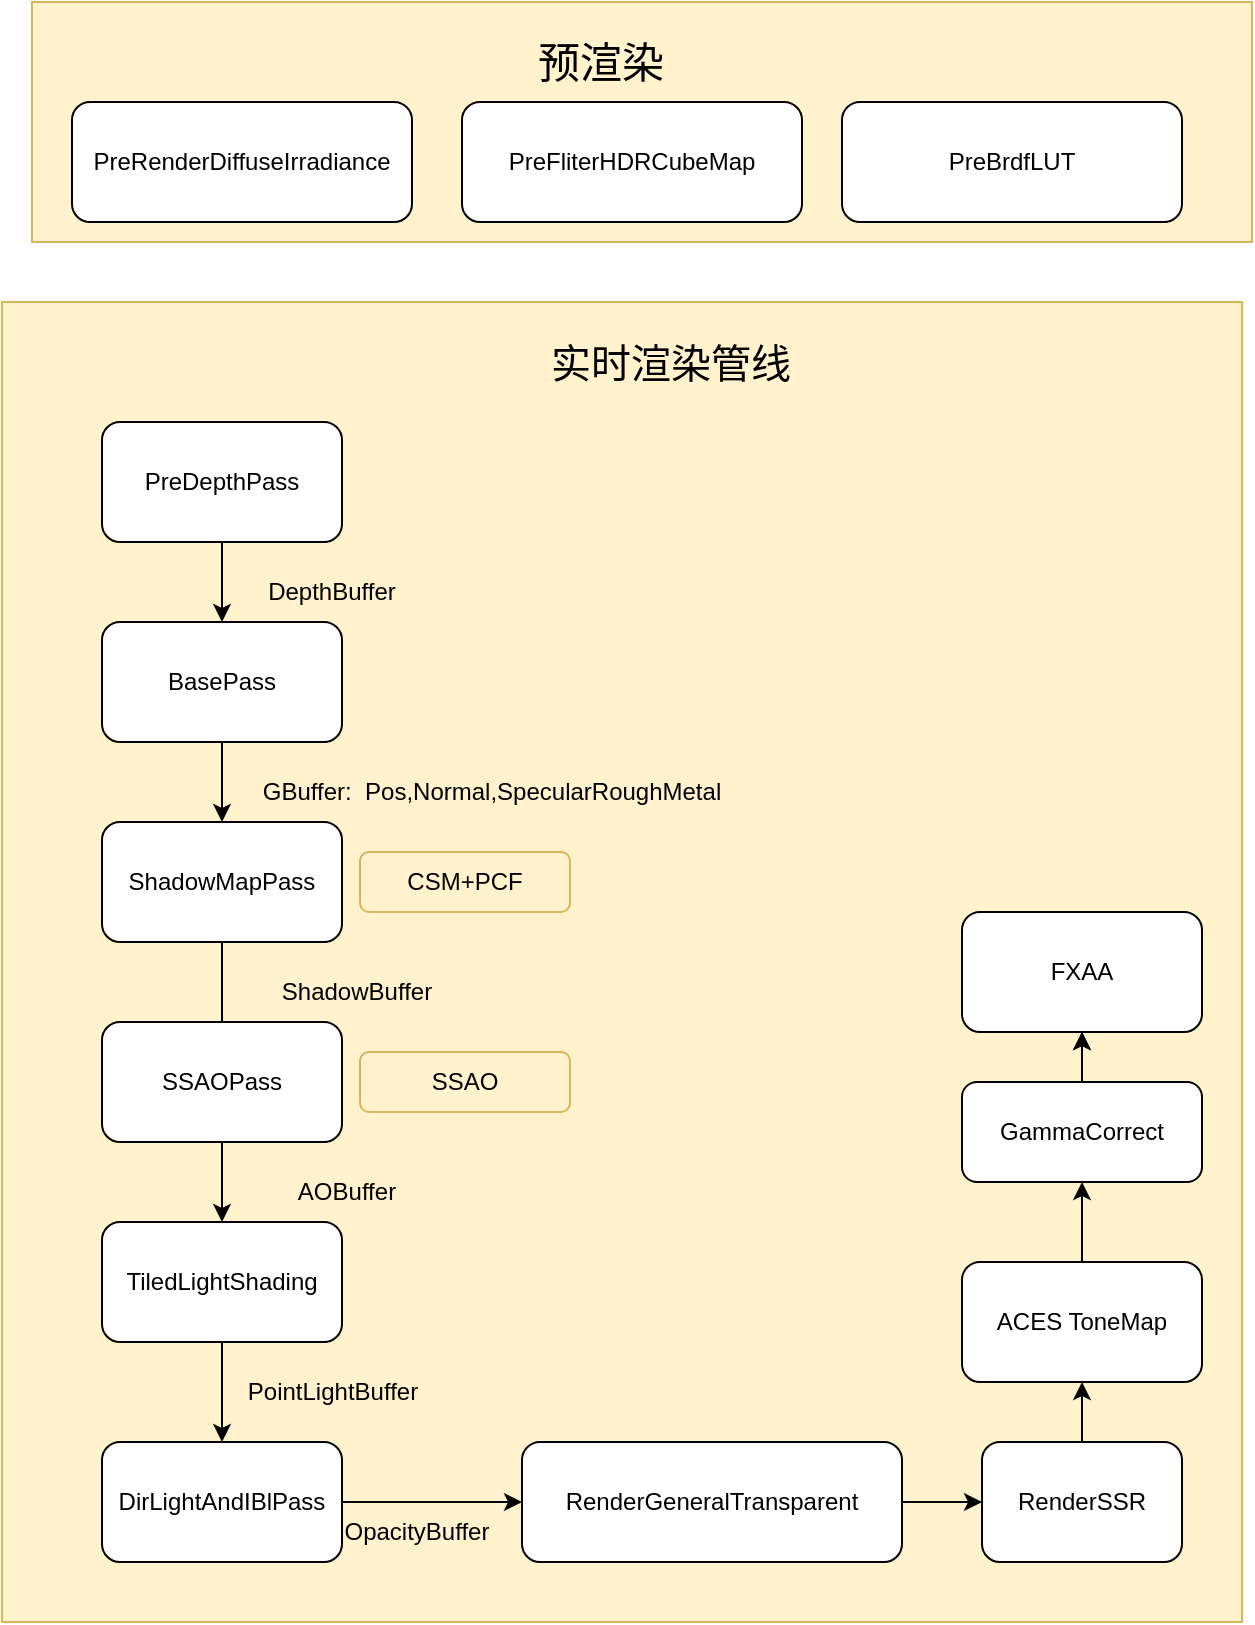 <mxfile version="14.6.1" type="github">
  <diagram id="B8CmKDwyGbyVNqopFrgM" name="Page-1">
    <mxGraphModel dx="1422" dy="1931" grid="1" gridSize="10" guides="1" tooltips="1" connect="1" arrows="1" fold="1" page="1" pageScale="1" pageWidth="827" pageHeight="1169" math="0" shadow="0">
      <root>
        <mxCell id="0" />
        <mxCell id="1" parent="0" />
        <mxCell id="Le8qK9793g7wIc5CrF22-37" value="" style="rounded=0;whiteSpace=wrap;html=1;fillColor=#fff2cc;strokeColor=#d6b656;" vertex="1" parent="1">
          <mxGeometry x="145" y="-180" width="610" height="120" as="geometry" />
        </mxCell>
        <mxCell id="Le8qK9793g7wIc5CrF22-36" value="" style="rounded=0;whiteSpace=wrap;html=1;fillColor=#fff2cc;strokeColor=#d6b656;" vertex="1" parent="1">
          <mxGeometry x="130" y="-30" width="620" height="660" as="geometry" />
        </mxCell>
        <mxCell id="Le8qK9793g7wIc5CrF22-1" value="PreDepthPass" style="rounded=1;whiteSpace=wrap;html=1;" vertex="1" parent="1">
          <mxGeometry x="180" y="30" width="120" height="60" as="geometry" />
        </mxCell>
        <mxCell id="Le8qK9793g7wIc5CrF22-2" value="BasePass" style="rounded=1;whiteSpace=wrap;html=1;" vertex="1" parent="1">
          <mxGeometry x="180" y="130" width="120" height="60" as="geometry" />
        </mxCell>
        <mxCell id="Le8qK9793g7wIc5CrF22-3" value="PreRenderDiffuseIrradiance" style="rounded=1;whiteSpace=wrap;html=1;" vertex="1" parent="1">
          <mxGeometry x="165" y="-130" width="170" height="60" as="geometry" />
        </mxCell>
        <mxCell id="Le8qK9793g7wIc5CrF22-4" value="PreFliterHDRCubeMap" style="rounded=1;whiteSpace=wrap;html=1;" vertex="1" parent="1">
          <mxGeometry x="360" y="-130" width="170" height="60" as="geometry" />
        </mxCell>
        <mxCell id="Le8qK9793g7wIc5CrF22-5" value="PreBrdfLUT" style="rounded=1;whiteSpace=wrap;html=1;" vertex="1" parent="1">
          <mxGeometry x="550" y="-130" width="170" height="60" as="geometry" />
        </mxCell>
        <mxCell id="Le8qK9793g7wIc5CrF22-6" value="" style="endArrow=classic;html=1;exitX=0.5;exitY=1;exitDx=0;exitDy=0;entryX=0.5;entryY=0;entryDx=0;entryDy=0;" edge="1" parent="1" source="Le8qK9793g7wIc5CrF22-1" target="Le8qK9793g7wIc5CrF22-2">
          <mxGeometry width="50" height="50" relative="1" as="geometry">
            <mxPoint x="300" y="370" as="sourcePoint" />
            <mxPoint x="350" y="320" as="targetPoint" />
          </mxGeometry>
        </mxCell>
        <mxCell id="Le8qK9793g7wIc5CrF22-7" value="DepthBuffer" style="rounded=1;whiteSpace=wrap;html=1;strokeColor=none;fillColor=none;" vertex="1" parent="1">
          <mxGeometry x="250" y="100" width="90" height="30" as="geometry" />
        </mxCell>
        <mxCell id="Le8qK9793g7wIc5CrF22-8" value="" style="endArrow=classic;html=1;exitX=0.5;exitY=1;exitDx=0;exitDy=0;" edge="1" parent="1" source="Le8qK9793g7wIc5CrF22-2" target="Le8qK9793g7wIc5CrF22-10">
          <mxGeometry width="50" height="50" relative="1" as="geometry">
            <mxPoint x="450" y="250" as="sourcePoint" />
            <mxPoint x="520" y="190" as="targetPoint" />
          </mxGeometry>
        </mxCell>
        <mxCell id="Le8qK9793g7wIc5CrF22-9" value="GBuffer:&amp;nbsp; Pos,Normal,SpecularRoughMetal" style="rounded=1;whiteSpace=wrap;html=1;strokeColor=none;fillColor=none;" vertex="1" parent="1">
          <mxGeometry x="255" y="200" width="240" height="30" as="geometry" />
        </mxCell>
        <mxCell id="Le8qK9793g7wIc5CrF22-10" value="ShadowMapPass" style="rounded=1;whiteSpace=wrap;html=1;" vertex="1" parent="1">
          <mxGeometry x="180" y="230" width="120" height="60" as="geometry" />
        </mxCell>
        <mxCell id="Le8qK9793g7wIc5CrF22-12" value="" style="endArrow=classic;html=1;exitX=0.5;exitY=1;exitDx=0;exitDy=0;" edge="1" parent="1">
          <mxGeometry width="50" height="50" relative="1" as="geometry">
            <mxPoint x="240" y="290.0" as="sourcePoint" />
            <mxPoint x="240" y="340" as="targetPoint" />
          </mxGeometry>
        </mxCell>
        <mxCell id="Le8qK9793g7wIc5CrF22-13" value="ShadowBuffer" style="rounded=1;whiteSpace=wrap;html=1;strokeColor=none;fillColor=none;" vertex="1" parent="1">
          <mxGeometry x="255" y="300" width="105" height="30" as="geometry" />
        </mxCell>
        <mxCell id="Le8qK9793g7wIc5CrF22-14" value="CSM+PCF" style="rounded=1;whiteSpace=wrap;html=1;strokeColor=#d6b656;fillColor=#fff2cc;" vertex="1" parent="1">
          <mxGeometry x="309" y="245" width="105" height="30" as="geometry" />
        </mxCell>
        <mxCell id="Le8qK9793g7wIc5CrF22-16" value="SSAOPass" style="rounded=1;whiteSpace=wrap;html=1;" vertex="1" parent="1">
          <mxGeometry x="180" y="330" width="120" height="60" as="geometry" />
        </mxCell>
        <mxCell id="Le8qK9793g7wIc5CrF22-17" value="TiledLightShading" style="rounded=1;whiteSpace=wrap;html=1;" vertex="1" parent="1">
          <mxGeometry x="180" y="430" width="120" height="60" as="geometry" />
        </mxCell>
        <mxCell id="Le8qK9793g7wIc5CrF22-18" value="" style="endArrow=classic;html=1;exitX=0.5;exitY=1;exitDx=0;exitDy=0;" edge="1" parent="1" source="Le8qK9793g7wIc5CrF22-16" target="Le8qK9793g7wIc5CrF22-17">
          <mxGeometry width="50" height="50" relative="1" as="geometry">
            <mxPoint x="250" y="300.0" as="sourcePoint" />
            <mxPoint x="250" y="350.0" as="targetPoint" />
          </mxGeometry>
        </mxCell>
        <mxCell id="Le8qK9793g7wIc5CrF22-19" value="AOBuffer" style="rounded=1;whiteSpace=wrap;html=1;strokeColor=none;fillColor=none;" vertex="1" parent="1">
          <mxGeometry x="250" y="400" width="105" height="30" as="geometry" />
        </mxCell>
        <mxCell id="Le8qK9793g7wIc5CrF22-20" value="SSAO" style="rounded=1;whiteSpace=wrap;html=1;strokeColor=#d6b656;fillColor=#fff2cc;" vertex="1" parent="1">
          <mxGeometry x="309" y="345" width="105" height="30" as="geometry" />
        </mxCell>
        <mxCell id="Le8qK9793g7wIc5CrF22-23" value="" style="endArrow=classic;html=1;exitX=0.5;exitY=1;exitDx=0;exitDy=0;" edge="1" parent="1" source="Le8qK9793g7wIc5CrF22-17">
          <mxGeometry width="50" height="50" relative="1" as="geometry">
            <mxPoint x="250" y="400.0" as="sourcePoint" />
            <mxPoint x="240" y="540" as="targetPoint" />
          </mxGeometry>
        </mxCell>
        <mxCell id="Le8qK9793g7wIc5CrF22-24" value="PointLightBuffer" style="rounded=1;whiteSpace=wrap;html=1;strokeColor=none;fillColor=none;" vertex="1" parent="1">
          <mxGeometry x="242.5" y="500" width="105" height="30" as="geometry" />
        </mxCell>
        <mxCell id="Le8qK9793g7wIc5CrF22-25" value="DirLightAndIBlPass" style="rounded=1;whiteSpace=wrap;html=1;" vertex="1" parent="1">
          <mxGeometry x="180" y="540" width="120" height="60" as="geometry" />
        </mxCell>
        <mxCell id="Le8qK9793g7wIc5CrF22-26" value="OpacityBuffer" style="rounded=1;whiteSpace=wrap;html=1;strokeColor=none;fillColor=none;" vertex="1" parent="1">
          <mxGeometry x="285" y="570" width="105" height="30" as="geometry" />
        </mxCell>
        <mxCell id="Le8qK9793g7wIc5CrF22-27" value="" style="endArrow=classic;html=1;exitX=1;exitY=0.5;exitDx=0;exitDy=0;" edge="1" parent="1" source="Le8qK9793g7wIc5CrF22-25">
          <mxGeometry width="50" height="50" relative="1" as="geometry">
            <mxPoint x="242.5" y="600" as="sourcePoint" />
            <mxPoint x="390" y="570" as="targetPoint" />
          </mxGeometry>
        </mxCell>
        <mxCell id="Le8qK9793g7wIc5CrF22-28" value="ACES ToneMap" style="rounded=1;whiteSpace=wrap;html=1;" vertex="1" parent="1">
          <mxGeometry x="610" y="450" width="120" height="60" as="geometry" />
        </mxCell>
        <mxCell id="Le8qK9793g7wIc5CrF22-45" value="" style="edgeStyle=orthogonalEdgeStyle;rounded=0;orthogonalLoop=1;jettySize=auto;html=1;" edge="1" parent="1" source="Le8qK9793g7wIc5CrF22-29" target="Le8qK9793g7wIc5CrF22-33">
          <mxGeometry relative="1" as="geometry" />
        </mxCell>
        <mxCell id="Le8qK9793g7wIc5CrF22-29" value="GammaCorrect" style="rounded=1;whiteSpace=wrap;html=1;" vertex="1" parent="1">
          <mxGeometry x="610" y="360" width="120" height="50" as="geometry" />
        </mxCell>
        <mxCell id="Le8qK9793g7wIc5CrF22-33" value="FXAA" style="rounded=1;whiteSpace=wrap;html=1;" vertex="1" parent="1">
          <mxGeometry x="610" y="275" width="120" height="60" as="geometry" />
        </mxCell>
        <mxCell id="Le8qK9793g7wIc5CrF22-34" value="" style="endArrow=classic;html=1;exitX=0.5;exitY=0;exitDx=0;exitDy=0;entryX=0.5;entryY=1;entryDx=0;entryDy=0;" edge="1" parent="1" source="Le8qK9793g7wIc5CrF22-29" target="Le8qK9793g7wIc5CrF22-33">
          <mxGeometry width="50" height="50" relative="1" as="geometry">
            <mxPoint x="520" y="580" as="sourcePoint" />
            <mxPoint x="580" y="580" as="targetPoint" />
          </mxGeometry>
        </mxCell>
        <mxCell id="Le8qK9793g7wIc5CrF22-38" value="&lt;font style=&quot;font-size: 21px&quot;&gt;预渲染&lt;/font&gt;" style="rounded=1;whiteSpace=wrap;html=1;fillColor=none;strokeColor=none;" vertex="1" parent="1">
          <mxGeometry x="377.5" y="-170" width="102.5" height="40" as="geometry" />
        </mxCell>
        <mxCell id="Le8qK9793g7wIc5CrF22-40" value="&lt;font style=&quot;font-size: 20px&quot;&gt;实时渲染管线&lt;/font&gt;" style="rounded=1;whiteSpace=wrap;html=1;fillColor=none;strokeColor=none;" vertex="1" parent="1">
          <mxGeometry x="377.5" y="-20" width="172.5" height="40" as="geometry" />
        </mxCell>
        <mxCell id="Le8qK9793g7wIc5CrF22-41" value="RenderGeneralTransparent" style="rounded=1;whiteSpace=wrap;html=1;" vertex="1" parent="1">
          <mxGeometry x="390" y="540" width="190" height="60" as="geometry" />
        </mxCell>
        <mxCell id="Le8qK9793g7wIc5CrF22-42" value="RenderSSR" style="rounded=1;whiteSpace=wrap;html=1;" vertex="1" parent="1">
          <mxGeometry x="620" y="540" width="100" height="60" as="geometry" />
        </mxCell>
        <mxCell id="Le8qK9793g7wIc5CrF22-48" value="" style="endArrow=classic;html=1;exitX=0.5;exitY=0;exitDx=0;exitDy=0;entryX=0.5;entryY=1;entryDx=0;entryDy=0;" edge="1" parent="1" source="Le8qK9793g7wIc5CrF22-42" target="Le8qK9793g7wIc5CrF22-28">
          <mxGeometry width="50" height="50" relative="1" as="geometry">
            <mxPoint x="670" y="370" as="sourcePoint" />
            <mxPoint x="670" y="340" as="targetPoint" />
          </mxGeometry>
        </mxCell>
        <mxCell id="Le8qK9793g7wIc5CrF22-49" value="" style="endArrow=classic;html=1;exitX=1;exitY=0.5;exitDx=0;exitDy=0;entryX=0;entryY=0.5;entryDx=0;entryDy=0;" edge="1" parent="1" source="Le8qK9793g7wIc5CrF22-41" target="Le8qK9793g7wIc5CrF22-42">
          <mxGeometry width="50" height="50" relative="1" as="geometry">
            <mxPoint x="670" y="370" as="sourcePoint" />
            <mxPoint x="670" y="340" as="targetPoint" />
          </mxGeometry>
        </mxCell>
        <mxCell id="Le8qK9793g7wIc5CrF22-50" value="" style="endArrow=classic;html=1;entryX=0.5;entryY=1;entryDx=0;entryDy=0;" edge="1" parent="1" source="Le8qK9793g7wIc5CrF22-28" target="Le8qK9793g7wIc5CrF22-29">
          <mxGeometry width="50" height="50" relative="1" as="geometry">
            <mxPoint x="670" y="370" as="sourcePoint" />
            <mxPoint x="670" y="340" as="targetPoint" />
          </mxGeometry>
        </mxCell>
      </root>
    </mxGraphModel>
  </diagram>
</mxfile>
